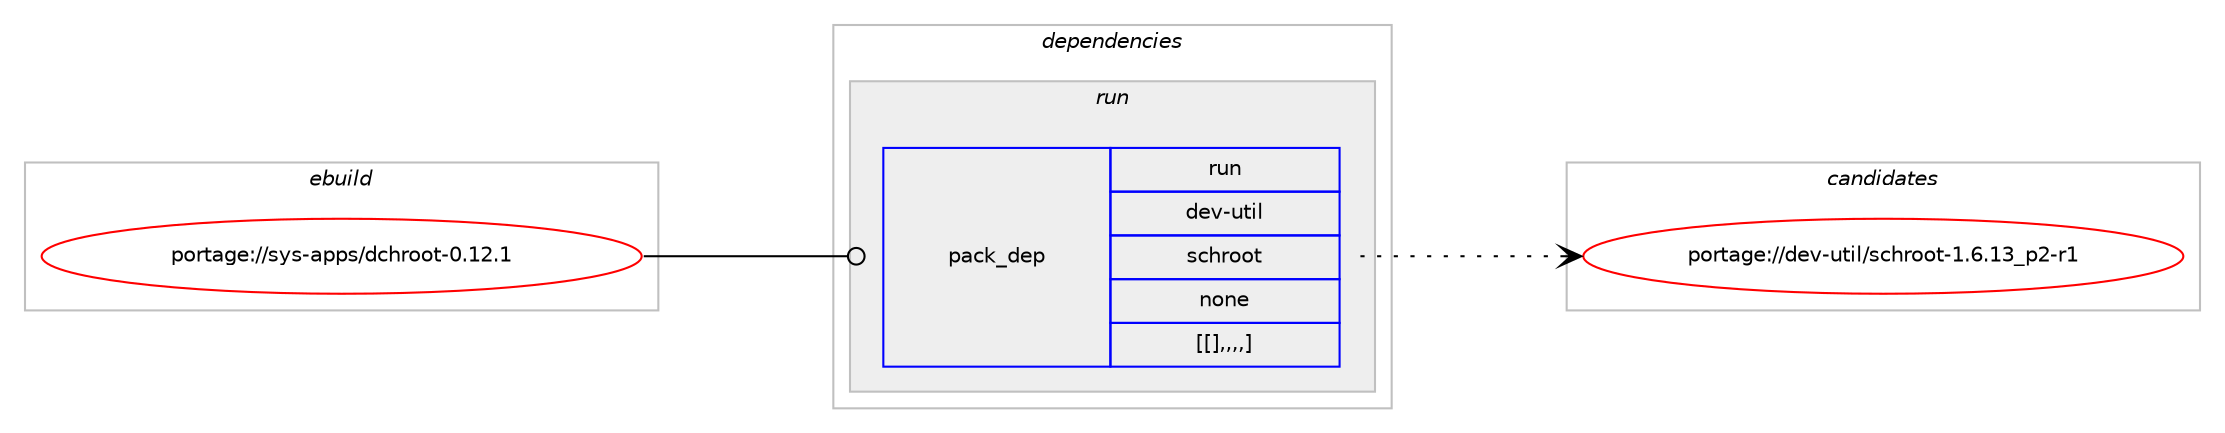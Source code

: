 digraph prolog {

# *************
# Graph options
# *************

newrank=true;
concentrate=true;
compound=true;
graph [rankdir=LR,fontname=Helvetica,fontsize=10,ranksep=1.5];#, ranksep=2.5, nodesep=0.2];
edge  [arrowhead=vee];
node  [fontname=Helvetica,fontsize=10];

# **********
# The ebuild
# **********

subgraph cluster_leftcol {
color=gray;
label=<<i>ebuild</i>>;
id [label="portage://sys-apps/dchroot-0.12.1", color=red, width=4, href="../sys-apps/dchroot-0.12.1.svg"];
}

# ****************
# The dependencies
# ****************

subgraph cluster_midcol {
color=gray;
label=<<i>dependencies</i>>;
subgraph cluster_compile {
fillcolor="#eeeeee";
style=filled;
label=<<i>compile</i>>;
}
subgraph cluster_compileandrun {
fillcolor="#eeeeee";
style=filled;
label=<<i>compile and run</i>>;
}
subgraph cluster_run {
fillcolor="#eeeeee";
style=filled;
label=<<i>run</i>>;
subgraph pack317520 {
dependency435132 [label=<<TABLE BORDER="0" CELLBORDER="1" CELLSPACING="0" CELLPADDING="4" WIDTH="220"><TR><TD ROWSPAN="6" CELLPADDING="30">pack_dep</TD></TR><TR><TD WIDTH="110">run</TD></TR><TR><TD>dev-util</TD></TR><TR><TD>schroot</TD></TR><TR><TD>none</TD></TR><TR><TD>[[],,,,]</TD></TR></TABLE>>, shape=none, color=blue];
}
id:e -> dependency435132:w [weight=20,style="solid",arrowhead="odot"];
}
}

# **************
# The candidates
# **************

subgraph cluster_choices {
rank=same;
color=gray;
label=<<i>candidates</i>>;

subgraph choice317520 {
color=black;
nodesep=1;
choice1001011184511711610510847115991041141111111164549465446495195112504511449 [label="portage://dev-util/schroot-1.6.13_p2-r1", color=red, width=4,href="../dev-util/schroot-1.6.13_p2-r1.svg"];
dependency435132:e -> choice1001011184511711610510847115991041141111111164549465446495195112504511449:w [style=dotted,weight="100"];
}
}

}
